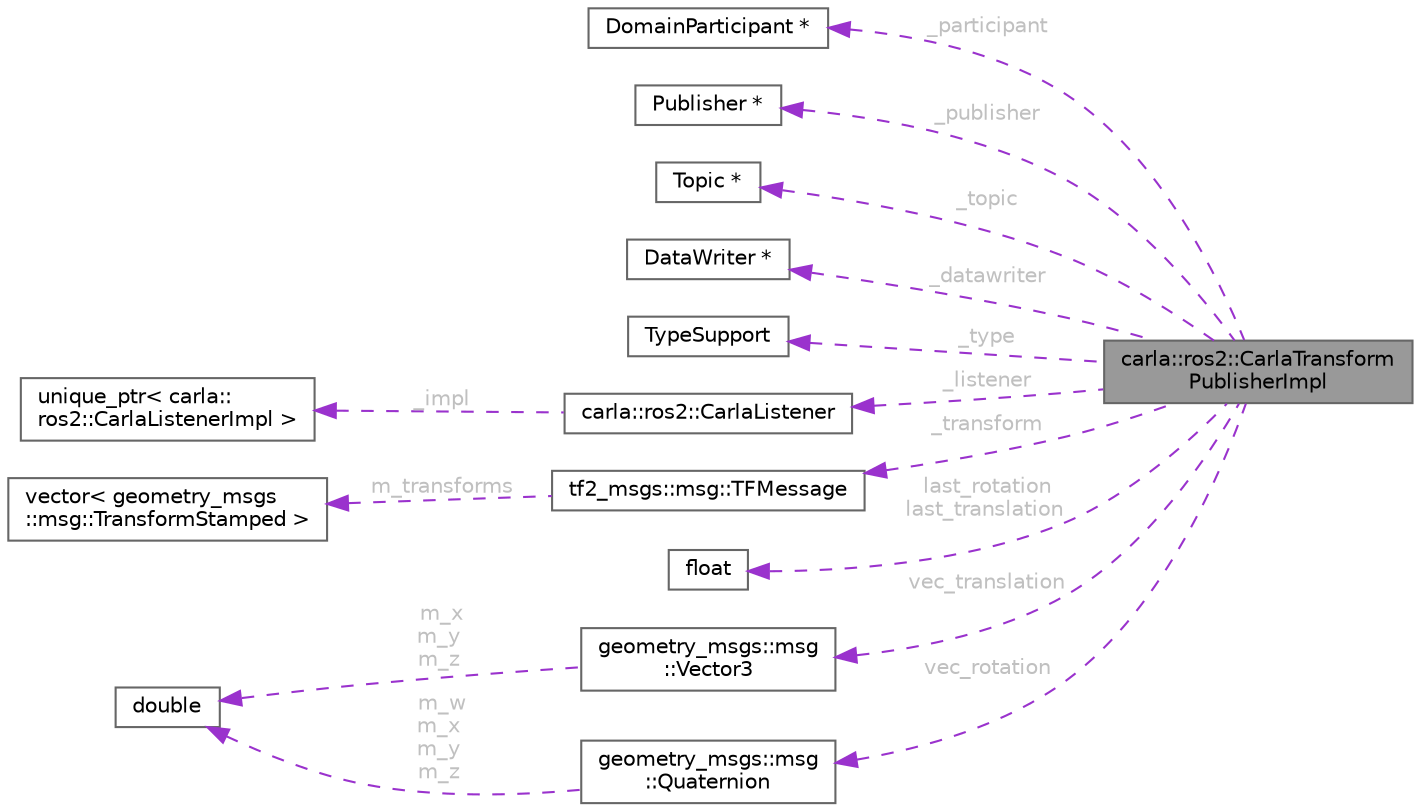 digraph "carla::ros2::CarlaTransformPublisherImpl"
{
 // INTERACTIVE_SVG=YES
 // LATEX_PDF_SIZE
  bgcolor="transparent";
  edge [fontname=Helvetica,fontsize=10,labelfontname=Helvetica,labelfontsize=10];
  node [fontname=Helvetica,fontsize=10,shape=box,height=0.2,width=0.4];
  rankdir="LR";
  Node1 [id="Node000001",label="carla::ros2::CarlaTransform\lPublisherImpl",height=0.2,width=0.4,color="gray40", fillcolor="grey60", style="filled", fontcolor="black",tooltip=" "];
  Node2 -> Node1 [id="edge1_Node000001_Node000002",dir="back",color="darkorchid3",style="dashed",tooltip=" ",label=" _participant",fontcolor="grey" ];
  Node2 [id="Node000002",label="DomainParticipant *",height=0.2,width=0.4,color="gray40", fillcolor="white", style="filled",tooltip=" "];
  Node3 -> Node1 [id="edge2_Node000001_Node000003",dir="back",color="darkorchid3",style="dashed",tooltip=" ",label=" _publisher",fontcolor="grey" ];
  Node3 [id="Node000003",label="Publisher *",height=0.2,width=0.4,color="gray40", fillcolor="white", style="filled",tooltip=" "];
  Node4 -> Node1 [id="edge3_Node000001_Node000004",dir="back",color="darkorchid3",style="dashed",tooltip=" ",label=" _topic",fontcolor="grey" ];
  Node4 [id="Node000004",label="Topic *",height=0.2,width=0.4,color="gray40", fillcolor="white", style="filled",tooltip=" "];
  Node5 -> Node1 [id="edge4_Node000001_Node000005",dir="back",color="darkorchid3",style="dashed",tooltip=" ",label=" _datawriter",fontcolor="grey" ];
  Node5 [id="Node000005",label="DataWriter *",height=0.2,width=0.4,color="gray40", fillcolor="white", style="filled",tooltip=" "];
  Node6 -> Node1 [id="edge5_Node000001_Node000006",dir="back",color="darkorchid3",style="dashed",tooltip=" ",label=" _type",fontcolor="grey" ];
  Node6 [id="Node000006",label="TypeSupport",height=0.2,width=0.4,color="gray40", fillcolor="white", style="filled",tooltip=" "];
  Node7 -> Node1 [id="edge6_Node000001_Node000007",dir="back",color="darkorchid3",style="dashed",tooltip=" ",label=" _listener",fontcolor="grey" ];
  Node7 [id="Node000007",label="carla::ros2::CarlaListener",height=0.2,width=0.4,color="gray40", fillcolor="white", style="filled",URL="$d9/d48/classcarla_1_1ros2_1_1CarlaListener.html",tooltip=" "];
  Node8 -> Node7 [id="edge7_Node000007_Node000008",dir="back",color="darkorchid3",style="dashed",tooltip=" ",label=" _impl",fontcolor="grey" ];
  Node8 [id="Node000008",label="unique_ptr\< carla::\lros2::CarlaListenerImpl \>",height=0.2,width=0.4,color="gray40", fillcolor="white", style="filled",tooltip=" "];
  Node9 -> Node1 [id="edge8_Node000001_Node000009",dir="back",color="darkorchid3",style="dashed",tooltip=" ",label=" _transform",fontcolor="grey" ];
  Node9 [id="Node000009",label="tf2_msgs::msg::TFMessage",height=0.2,width=0.4,color="gray40", fillcolor="white", style="filled",URL="$d2/df4/classtf2__msgs_1_1msg_1_1TFMessage.html",tooltip="This class represents the structure TFMessage defined by the user in the IDL file."];
  Node10 -> Node9 [id="edge9_Node000009_Node000010",dir="back",color="darkorchid3",style="dashed",tooltip=" ",label=" m_transforms",fontcolor="grey" ];
  Node10 [id="Node000010",label="vector\< geometry_msgs\l::msg::TransformStamped \>",height=0.2,width=0.4,color="gray40", fillcolor="white", style="filled",tooltip=" "];
  Node11 -> Node1 [id="edge10_Node000001_Node000011",dir="back",color="darkorchid3",style="dashed",tooltip=" ",label=" last_rotation\nlast_translation",fontcolor="grey" ];
  Node11 [id="Node000011",label="float",height=0.2,width=0.4,color="gray40", fillcolor="white", style="filled",tooltip=" "];
  Node12 -> Node1 [id="edge11_Node000001_Node000012",dir="back",color="darkorchid3",style="dashed",tooltip=" ",label=" vec_translation",fontcolor="grey" ];
  Node12 [id="Node000012",label="geometry_msgs::msg\l::Vector3",height=0.2,width=0.4,color="gray40", fillcolor="white", style="filled",URL="$df/d66/classgeometry__msgs_1_1msg_1_1Vector3.html",tooltip="This class represents the structure Vector3 defined by the user in the IDL file."];
  Node13 -> Node12 [id="edge12_Node000012_Node000013",dir="back",color="darkorchid3",style="dashed",tooltip=" ",label=" m_x\nm_y\nm_z",fontcolor="grey" ];
  Node13 [id="Node000013",label="double",height=0.2,width=0.4,color="gray40", fillcolor="white", style="filled",tooltip=" "];
  Node14 -> Node1 [id="edge13_Node000001_Node000014",dir="back",color="darkorchid3",style="dashed",tooltip=" ",label=" vec_rotation",fontcolor="grey" ];
  Node14 [id="Node000014",label="geometry_msgs::msg\l::Quaternion",height=0.2,width=0.4,color="gray40", fillcolor="white", style="filled",URL="$d5/de9/classgeometry__msgs_1_1msg_1_1Quaternion.html",tooltip="This class represents the structure Quaternion defined by the user in the IDL file."];
  Node13 -> Node14 [id="edge14_Node000014_Node000013",dir="back",color="darkorchid3",style="dashed",tooltip=" ",label=" m_w\nm_x\nm_y\nm_z",fontcolor="grey" ];
}
